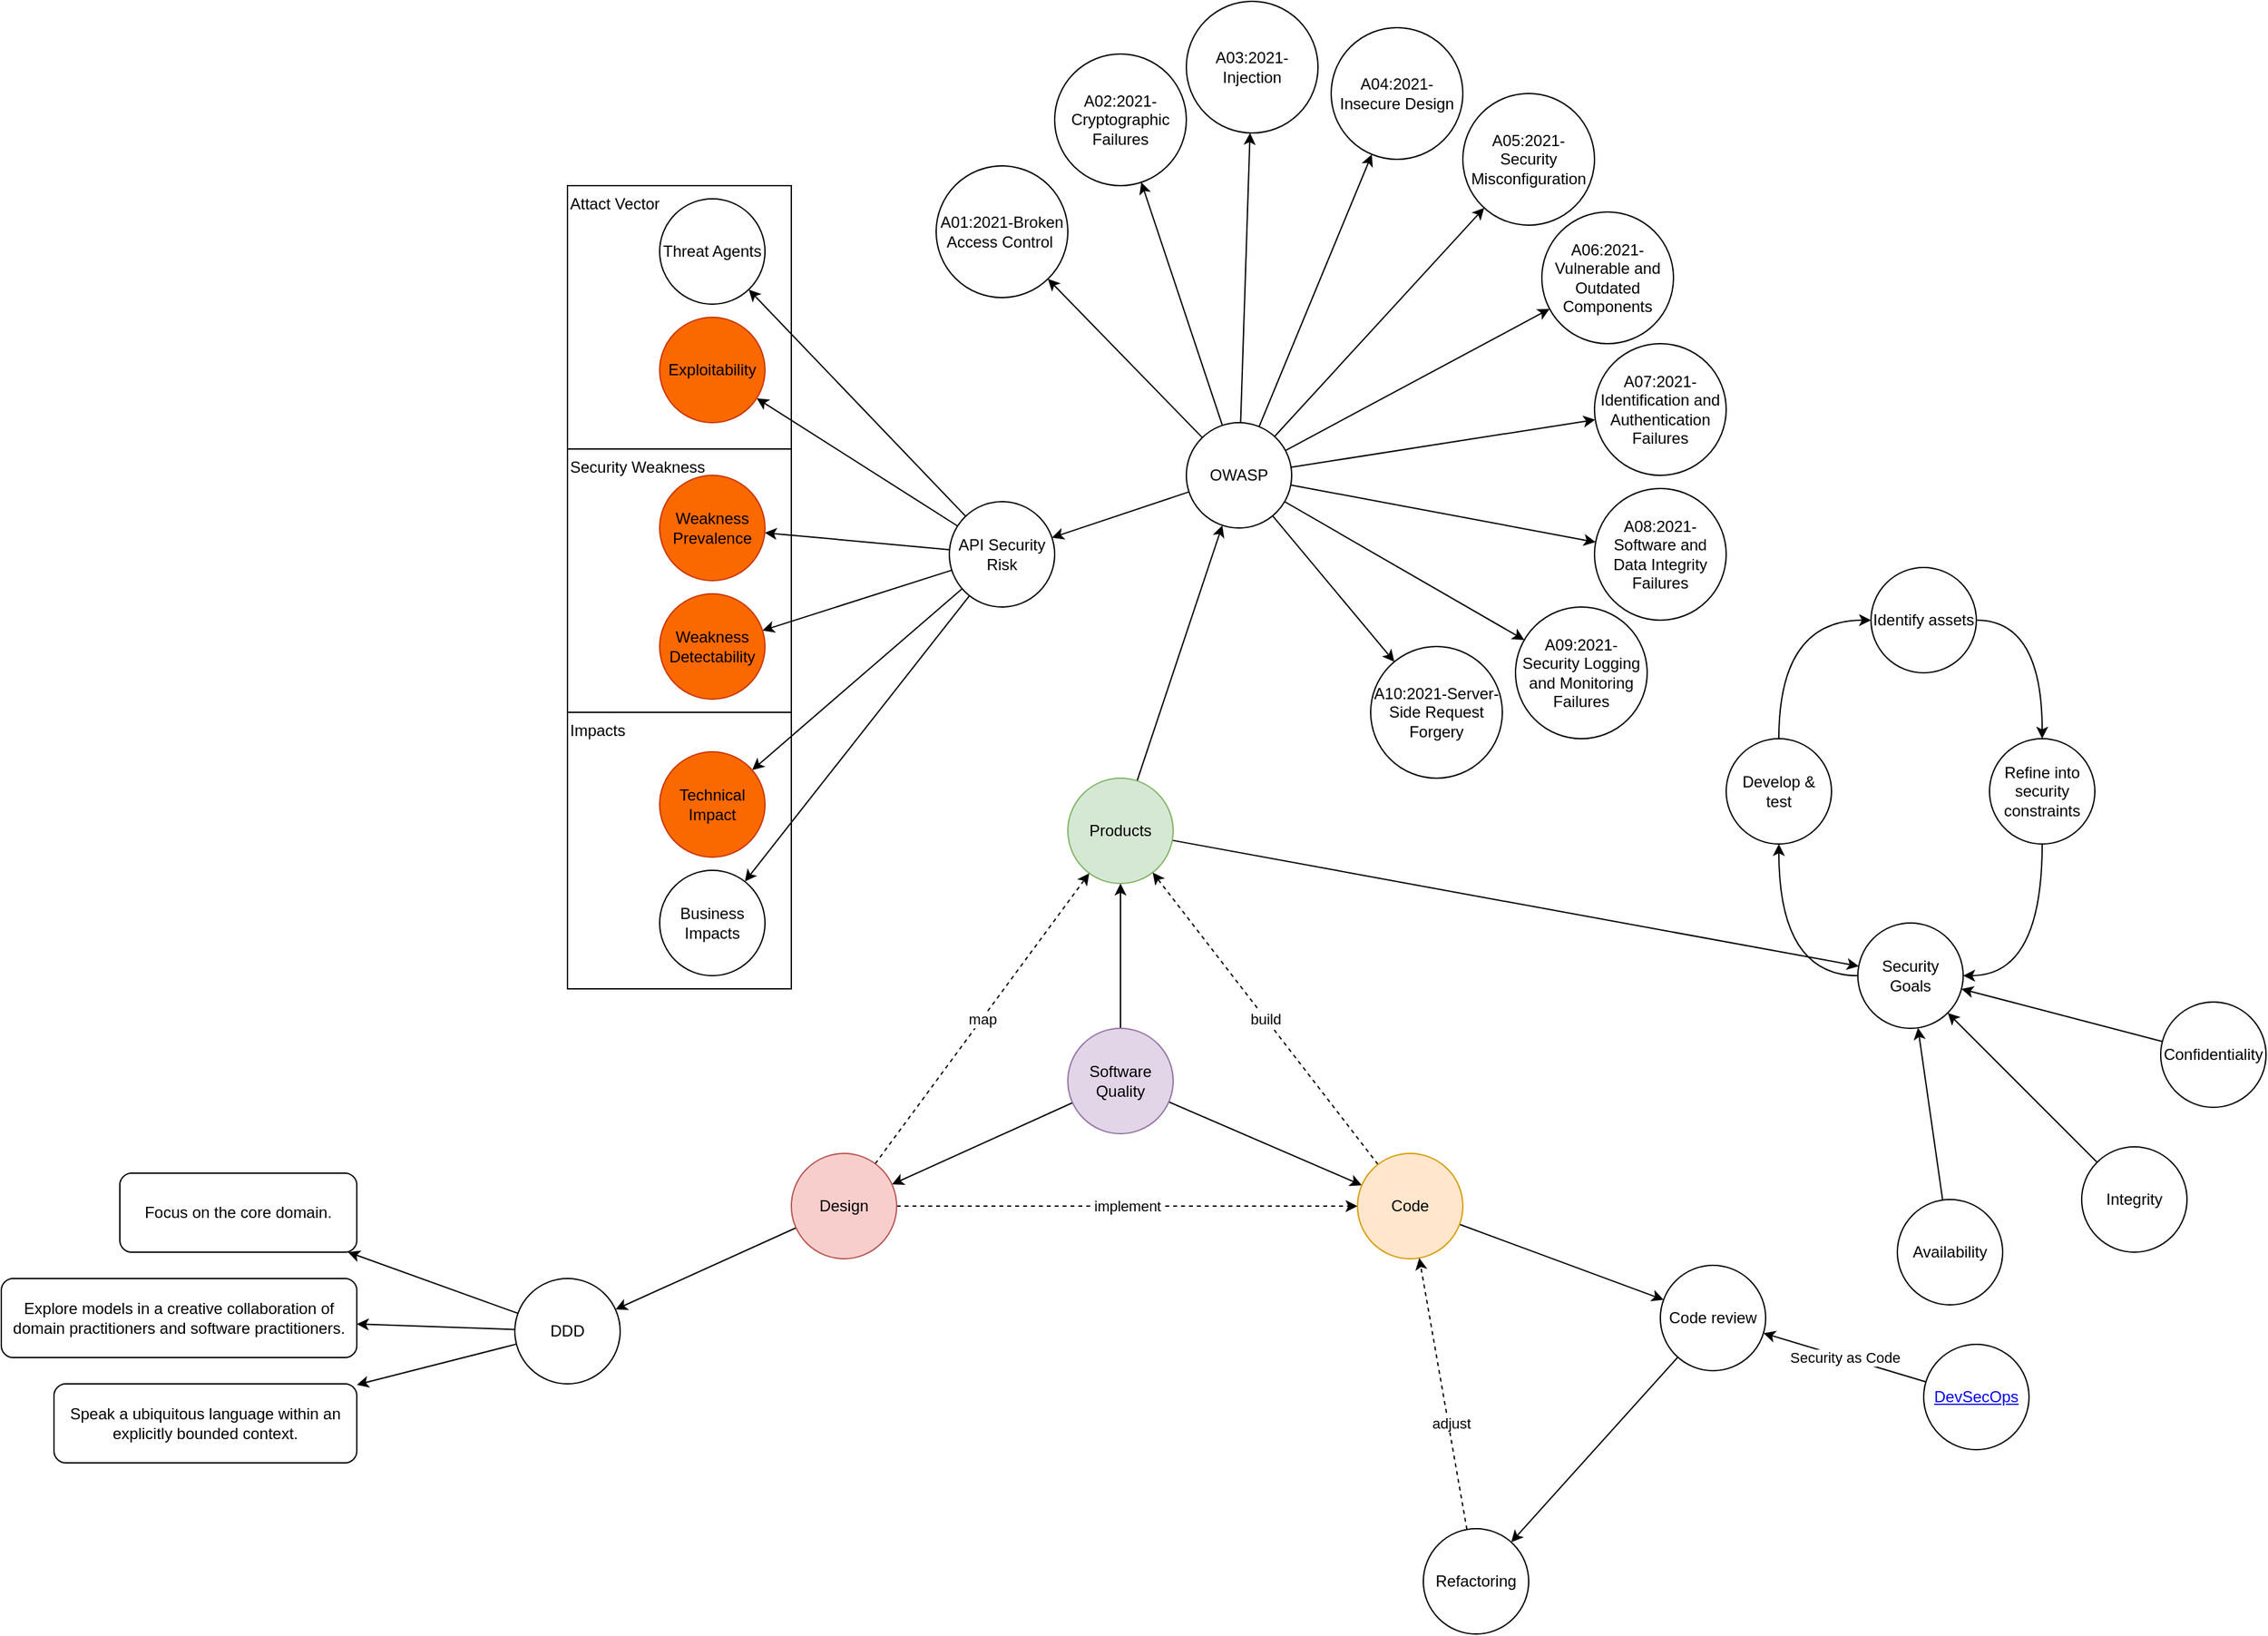 <mxfile version="16.6.3" type="github">
  <diagram id="G9URGlftVFYS-OsgE3q_" name="Page-1">
    <mxGraphModel dx="2138" dy="1429" grid="1" gridSize="10" guides="1" tooltips="1" connect="1" arrows="1" fold="1" page="1" pageScale="1" pageWidth="1100" pageHeight="850" math="0" shadow="0">
      <root>
        <mxCell id="0" />
        <mxCell id="1" parent="0" />
        <mxCell id="IYnw7WudZfnkX5wU1Qxr-7" style="edgeStyle=none;rounded=0;orthogonalLoop=1;jettySize=auto;html=1;" parent="1" source="IYnw7WudZfnkX5wU1Qxr-1" target="IYnw7WudZfnkX5wU1Qxr-2" edge="1">
          <mxGeometry relative="1" as="geometry" />
        </mxCell>
        <mxCell id="IYnw7WudZfnkX5wU1Qxr-8" style="edgeStyle=none;rounded=0;orthogonalLoop=1;jettySize=auto;html=1;" parent="1" source="IYnw7WudZfnkX5wU1Qxr-1" target="IYnw7WudZfnkX5wU1Qxr-3" edge="1">
          <mxGeometry relative="1" as="geometry" />
        </mxCell>
        <mxCell id="IYnw7WudZfnkX5wU1Qxr-9" style="edgeStyle=none;rounded=0;orthogonalLoop=1;jettySize=auto;html=1;" parent="1" source="IYnw7WudZfnkX5wU1Qxr-1" target="IYnw7WudZfnkX5wU1Qxr-4" edge="1">
          <mxGeometry relative="1" as="geometry" />
        </mxCell>
        <mxCell id="IYnw7WudZfnkX5wU1Qxr-1" value="Software Quality" style="ellipse;whiteSpace=wrap;html=1;aspect=fixed;fillColor=#e1d5e7;strokeColor=#9673a6;" parent="1" vertex="1">
          <mxGeometry x="100" y="330" width="80" height="80" as="geometry" />
        </mxCell>
        <mxCell id="IYnw7WudZfnkX5wU1Qxr-6" style="rounded=0;orthogonalLoop=1;jettySize=auto;html=1;" parent="1" source="IYnw7WudZfnkX5wU1Qxr-2" target="IYnw7WudZfnkX5wU1Qxr-5" edge="1">
          <mxGeometry relative="1" as="geometry">
            <mxPoint x="250" y="320" as="sourcePoint" />
          </mxGeometry>
        </mxCell>
        <mxCell id="x_qzqNRUxwpT8pTBVUL0-2" style="rounded=0;orthogonalLoop=1;jettySize=auto;html=1;" parent="1" source="IYnw7WudZfnkX5wU1Qxr-2" target="x_qzqNRUxwpT8pTBVUL0-1" edge="1">
          <mxGeometry relative="1" as="geometry" />
        </mxCell>
        <mxCell id="IYnw7WudZfnkX5wU1Qxr-2" value="Products" style="ellipse;whiteSpace=wrap;html=1;aspect=fixed;fillColor=#d5e8d4;strokeColor=#82b366;" parent="1" vertex="1">
          <mxGeometry x="100" y="140" width="80" height="80" as="geometry" />
        </mxCell>
        <mxCell id="IYnw7WudZfnkX5wU1Qxr-10" value="implement" style="edgeStyle=none;rounded=0;orthogonalLoop=1;jettySize=auto;html=1;dashed=1;" parent="1" source="IYnw7WudZfnkX5wU1Qxr-3" target="IYnw7WudZfnkX5wU1Qxr-4" edge="1">
          <mxGeometry relative="1" as="geometry" />
        </mxCell>
        <mxCell id="IYnw7WudZfnkX5wU1Qxr-12" value="map" style="edgeStyle=none;rounded=0;orthogonalLoop=1;jettySize=auto;html=1;dashed=1;" parent="1" source="IYnw7WudZfnkX5wU1Qxr-3" target="IYnw7WudZfnkX5wU1Qxr-2" edge="1">
          <mxGeometry relative="1" as="geometry" />
        </mxCell>
        <mxCell id="1Zu6CIZKMChUqCk3E9kN-2" style="rounded=0;orthogonalLoop=1;jettySize=auto;html=1;" parent="1" source="IYnw7WudZfnkX5wU1Qxr-3" target="1Zu6CIZKMChUqCk3E9kN-1" edge="1">
          <mxGeometry relative="1" as="geometry" />
        </mxCell>
        <mxCell id="IYnw7WudZfnkX5wU1Qxr-3" value="Design" style="ellipse;whiteSpace=wrap;html=1;aspect=fixed;fillColor=#f8cecc;strokeColor=#b85450;" parent="1" vertex="1">
          <mxGeometry x="-110" y="425" width="80" height="80" as="geometry" />
        </mxCell>
        <mxCell id="IYnw7WudZfnkX5wU1Qxr-11" value="build" style="edgeStyle=none;rounded=0;orthogonalLoop=1;jettySize=auto;html=1;dashed=1;" parent="1" source="IYnw7WudZfnkX5wU1Qxr-4" target="IYnw7WudZfnkX5wU1Qxr-2" edge="1">
          <mxGeometry relative="1" as="geometry" />
        </mxCell>
        <mxCell id="IYnw7WudZfnkX5wU1Qxr-14" style="edgeStyle=none;rounded=0;orthogonalLoop=1;jettySize=auto;html=1;" parent="1" source="IYnw7WudZfnkX5wU1Qxr-4" target="IYnw7WudZfnkX5wU1Qxr-13" edge="1">
          <mxGeometry relative="1" as="geometry" />
        </mxCell>
        <mxCell id="IYnw7WudZfnkX5wU1Qxr-4" value="Code" style="ellipse;whiteSpace=wrap;html=1;aspect=fixed;fillColor=#ffe6cc;strokeColor=#d79b00;" parent="1" vertex="1">
          <mxGeometry x="320" y="425" width="80" height="80" as="geometry" />
        </mxCell>
        <mxCell id="IYnw7WudZfnkX5wU1Qxr-21" style="edgeStyle=none;rounded=0;orthogonalLoop=1;jettySize=auto;html=1;" parent="1" source="IYnw7WudZfnkX5wU1Qxr-5" target="IYnw7WudZfnkX5wU1Qxr-22" edge="1">
          <mxGeometry relative="1" as="geometry">
            <mxPoint x="110.0" y="-30" as="targetPoint" />
          </mxGeometry>
        </mxCell>
        <mxCell id="IYnw7WudZfnkX5wU1Qxr-45" style="edgeStyle=none;rounded=0;orthogonalLoop=1;jettySize=auto;html=1;" parent="1" source="IYnw7WudZfnkX5wU1Qxr-5" target="IYnw7WudZfnkX5wU1Qxr-35" edge="1">
          <mxGeometry relative="1" as="geometry" />
        </mxCell>
        <mxCell id="IYnw7WudZfnkX5wU1Qxr-46" style="edgeStyle=none;rounded=0;orthogonalLoop=1;jettySize=auto;html=1;" parent="1" source="IYnw7WudZfnkX5wU1Qxr-5" target="IYnw7WudZfnkX5wU1Qxr-36" edge="1">
          <mxGeometry relative="1" as="geometry" />
        </mxCell>
        <mxCell id="IYnw7WudZfnkX5wU1Qxr-47" style="edgeStyle=none;rounded=0;orthogonalLoop=1;jettySize=auto;html=1;" parent="1" source="IYnw7WudZfnkX5wU1Qxr-5" target="IYnw7WudZfnkX5wU1Qxr-37" edge="1">
          <mxGeometry relative="1" as="geometry" />
        </mxCell>
        <mxCell id="IYnw7WudZfnkX5wU1Qxr-48" style="edgeStyle=none;rounded=0;orthogonalLoop=1;jettySize=auto;html=1;" parent="1" source="IYnw7WudZfnkX5wU1Qxr-5" target="IYnw7WudZfnkX5wU1Qxr-38" edge="1">
          <mxGeometry relative="1" as="geometry" />
        </mxCell>
        <mxCell id="IYnw7WudZfnkX5wU1Qxr-49" style="edgeStyle=none;rounded=0;orthogonalLoop=1;jettySize=auto;html=1;" parent="1" source="IYnw7WudZfnkX5wU1Qxr-5" target="IYnw7WudZfnkX5wU1Qxr-39" edge="1">
          <mxGeometry relative="1" as="geometry" />
        </mxCell>
        <mxCell id="IYnw7WudZfnkX5wU1Qxr-50" style="edgeStyle=none;rounded=0;orthogonalLoop=1;jettySize=auto;html=1;" parent="1" source="IYnw7WudZfnkX5wU1Qxr-5" target="IYnw7WudZfnkX5wU1Qxr-40" edge="1">
          <mxGeometry relative="1" as="geometry" />
        </mxCell>
        <mxCell id="IYnw7WudZfnkX5wU1Qxr-51" style="edgeStyle=none;rounded=0;orthogonalLoop=1;jettySize=auto;html=1;" parent="1" source="IYnw7WudZfnkX5wU1Qxr-5" target="IYnw7WudZfnkX5wU1Qxr-41" edge="1">
          <mxGeometry relative="1" as="geometry" />
        </mxCell>
        <mxCell id="IYnw7WudZfnkX5wU1Qxr-52" style="edgeStyle=none;rounded=0;orthogonalLoop=1;jettySize=auto;html=1;" parent="1" source="IYnw7WudZfnkX5wU1Qxr-5" target="IYnw7WudZfnkX5wU1Qxr-42" edge="1">
          <mxGeometry relative="1" as="geometry" />
        </mxCell>
        <mxCell id="IYnw7WudZfnkX5wU1Qxr-53" style="edgeStyle=none;rounded=0;orthogonalLoop=1;jettySize=auto;html=1;" parent="1" source="IYnw7WudZfnkX5wU1Qxr-5" target="IYnw7WudZfnkX5wU1Qxr-43" edge="1">
          <mxGeometry relative="1" as="geometry" />
        </mxCell>
        <mxCell id="IYnw7WudZfnkX5wU1Qxr-54" style="edgeStyle=none;rounded=0;orthogonalLoop=1;jettySize=auto;html=1;" parent="1" source="IYnw7WudZfnkX5wU1Qxr-5" target="IYnw7WudZfnkX5wU1Qxr-44" edge="1">
          <mxGeometry relative="1" as="geometry" />
        </mxCell>
        <mxCell id="IYnw7WudZfnkX5wU1Qxr-5" value="OWASP" style="ellipse;whiteSpace=wrap;html=1;aspect=fixed;" parent="1" vertex="1">
          <mxGeometry x="190" y="-130" width="80" height="80" as="geometry" />
        </mxCell>
        <mxCell id="IYnw7WudZfnkX5wU1Qxr-16" style="edgeStyle=none;rounded=0;orthogonalLoop=1;jettySize=auto;html=1;" parent="1" source="IYnw7WudZfnkX5wU1Qxr-13" target="IYnw7WudZfnkX5wU1Qxr-15" edge="1">
          <mxGeometry relative="1" as="geometry" />
        </mxCell>
        <mxCell id="IYnw7WudZfnkX5wU1Qxr-13" value="Code review" style="ellipse;whiteSpace=wrap;html=1;aspect=fixed;" parent="1" vertex="1">
          <mxGeometry x="550" y="510" width="80" height="80" as="geometry" />
        </mxCell>
        <mxCell id="IYnw7WudZfnkX5wU1Qxr-17" style="edgeStyle=none;rounded=0;orthogonalLoop=1;jettySize=auto;html=1;dashed=1;" parent="1" source="IYnw7WudZfnkX5wU1Qxr-15" target="IYnw7WudZfnkX5wU1Qxr-4" edge="1">
          <mxGeometry relative="1" as="geometry" />
        </mxCell>
        <mxCell id="IYnw7WudZfnkX5wU1Qxr-18" value="adjust" style="edgeLabel;html=1;align=center;verticalAlign=middle;resizable=0;points=[];" parent="IYnw7WudZfnkX5wU1Qxr-17" vertex="1" connectable="0">
          <mxGeometry x="-0.215" y="-2" relative="1" as="geometry">
            <mxPoint as="offset" />
          </mxGeometry>
        </mxCell>
        <mxCell id="IYnw7WudZfnkX5wU1Qxr-15" value="Refactoring" style="ellipse;whiteSpace=wrap;html=1;aspect=fixed;" parent="1" vertex="1">
          <mxGeometry x="370" y="710" width="80" height="80" as="geometry" />
        </mxCell>
        <mxCell id="IYnw7WudZfnkX5wU1Qxr-29" style="edgeStyle=none;rounded=0;orthogonalLoop=1;jettySize=auto;html=1;" parent="1" source="IYnw7WudZfnkX5wU1Qxr-22" target="IYnw7WudZfnkX5wU1Qxr-23" edge="1">
          <mxGeometry relative="1" as="geometry" />
        </mxCell>
        <mxCell id="IYnw7WudZfnkX5wU1Qxr-30" style="edgeStyle=none;rounded=0;orthogonalLoop=1;jettySize=auto;html=1;" parent="1" source="IYnw7WudZfnkX5wU1Qxr-22" target="IYnw7WudZfnkX5wU1Qxr-24" edge="1">
          <mxGeometry relative="1" as="geometry" />
        </mxCell>
        <mxCell id="IYnw7WudZfnkX5wU1Qxr-31" style="edgeStyle=none;rounded=0;orthogonalLoop=1;jettySize=auto;html=1;" parent="1" source="IYnw7WudZfnkX5wU1Qxr-22" target="IYnw7WudZfnkX5wU1Qxr-25" edge="1">
          <mxGeometry relative="1" as="geometry" />
        </mxCell>
        <mxCell id="IYnw7WudZfnkX5wU1Qxr-32" style="edgeStyle=none;rounded=0;orthogonalLoop=1;jettySize=auto;html=1;" parent="1" source="IYnw7WudZfnkX5wU1Qxr-22" target="IYnw7WudZfnkX5wU1Qxr-26" edge="1">
          <mxGeometry relative="1" as="geometry" />
        </mxCell>
        <mxCell id="IYnw7WudZfnkX5wU1Qxr-33" style="edgeStyle=none;rounded=0;orthogonalLoop=1;jettySize=auto;html=1;" parent="1" source="IYnw7WudZfnkX5wU1Qxr-22" target="IYnw7WudZfnkX5wU1Qxr-27" edge="1">
          <mxGeometry relative="1" as="geometry" />
        </mxCell>
        <mxCell id="IYnw7WudZfnkX5wU1Qxr-34" style="edgeStyle=none;rounded=0;orthogonalLoop=1;jettySize=auto;html=1;" parent="1" source="IYnw7WudZfnkX5wU1Qxr-22" target="IYnw7WudZfnkX5wU1Qxr-28" edge="1">
          <mxGeometry relative="1" as="geometry" />
        </mxCell>
        <mxCell id="IYnw7WudZfnkX5wU1Qxr-22" value="&lt;span&gt;API Security Risk&lt;/span&gt;" style="ellipse;whiteSpace=wrap;html=1;aspect=fixed;" parent="1" vertex="1">
          <mxGeometry x="10" y="-70" width="80" height="80" as="geometry" />
        </mxCell>
        <mxCell id="IYnw7WudZfnkX5wU1Qxr-23" value="Threat Agents" style="ellipse;whiteSpace=wrap;html=1;aspect=fixed;" parent="1" vertex="1">
          <mxGeometry x="-210" y="-300" width="80" height="80" as="geometry" />
        </mxCell>
        <mxCell id="IYnw7WudZfnkX5wU1Qxr-24" value="Exploitability" style="ellipse;whiteSpace=wrap;html=1;aspect=fixed;fillColor=#fa6800;strokeColor=#C73500;fontColor=#000000;" parent="1" vertex="1">
          <mxGeometry x="-210" y="-210" width="80" height="80" as="geometry" />
        </mxCell>
        <mxCell id="IYnw7WudZfnkX5wU1Qxr-25" value="&lt;div&gt;Weakness&lt;/div&gt;&lt;div&gt;Prevalence&lt;/div&gt;" style="ellipse;whiteSpace=wrap;html=1;aspect=fixed;fillColor=#fa6800;fontColor=#000000;strokeColor=#C73500;" parent="1" vertex="1">
          <mxGeometry x="-210" y="-90" width="80" height="80" as="geometry" />
        </mxCell>
        <mxCell id="IYnw7WudZfnkX5wU1Qxr-26" value="&lt;div&gt;Weakness&lt;/div&gt;&lt;div&gt;Detectability&lt;/div&gt;" style="ellipse;whiteSpace=wrap;html=1;aspect=fixed;fillColor=#fa6800;fontColor=#000000;strokeColor=#C73500;" parent="1" vertex="1">
          <mxGeometry x="-210" width="80" height="80" as="geometry" />
        </mxCell>
        <mxCell id="IYnw7WudZfnkX5wU1Qxr-27" value="&lt;div&gt;Technical&lt;/div&gt;&lt;div&gt;Impact&lt;/div&gt;" style="ellipse;whiteSpace=wrap;html=1;aspect=fixed;fillColor=#fa6800;fontColor=#000000;strokeColor=#C73500;" parent="1" vertex="1">
          <mxGeometry x="-210" y="120" width="80" height="80" as="geometry" />
        </mxCell>
        <mxCell id="IYnw7WudZfnkX5wU1Qxr-28" value="&lt;div&gt;Business&lt;/div&gt;&lt;div&gt;Impacts&lt;/div&gt;" style="ellipse;whiteSpace=wrap;html=1;aspect=fixed;" parent="1" vertex="1">
          <mxGeometry x="-210" y="210" width="80" height="80" as="geometry" />
        </mxCell>
        <mxCell id="IYnw7WudZfnkX5wU1Qxr-35" value="A01:2021-Broken Access Control&amp;nbsp;" style="ellipse;whiteSpace=wrap;html=1;aspect=fixed;" parent="1" vertex="1">
          <mxGeometry y="-325" width="100" height="100" as="geometry" />
        </mxCell>
        <mxCell id="IYnw7WudZfnkX5wU1Qxr-36" value="A02:2021-Cryptographic Failures" style="ellipse;whiteSpace=wrap;html=1;aspect=fixed;" parent="1" vertex="1">
          <mxGeometry x="90" y="-410" width="100" height="100" as="geometry" />
        </mxCell>
        <mxCell id="IYnw7WudZfnkX5wU1Qxr-37" value="A03:2021-Injection" style="ellipse;whiteSpace=wrap;html=1;aspect=fixed;" parent="1" vertex="1">
          <mxGeometry x="190" y="-450" width="100" height="100" as="geometry" />
        </mxCell>
        <mxCell id="IYnw7WudZfnkX5wU1Qxr-38" value="A04:2021-Insecure Design" style="ellipse;whiteSpace=wrap;html=1;aspect=fixed;" parent="1" vertex="1">
          <mxGeometry x="300" y="-430" width="100" height="100" as="geometry" />
        </mxCell>
        <mxCell id="IYnw7WudZfnkX5wU1Qxr-39" value="A05:2021-Security Misconfiguration" style="ellipse;whiteSpace=wrap;html=1;aspect=fixed;" parent="1" vertex="1">
          <mxGeometry x="400" y="-380" width="100" height="100" as="geometry" />
        </mxCell>
        <mxCell id="IYnw7WudZfnkX5wU1Qxr-40" value="A06:2021-Vulnerable and Outdated Components" style="ellipse;whiteSpace=wrap;html=1;aspect=fixed;" parent="1" vertex="1">
          <mxGeometry x="460" y="-290" width="100" height="100" as="geometry" />
        </mxCell>
        <mxCell id="IYnw7WudZfnkX5wU1Qxr-41" value="A07:2021-Identification and Authentication Failures" style="ellipse;whiteSpace=wrap;html=1;aspect=fixed;" parent="1" vertex="1">
          <mxGeometry x="500" y="-190" width="100" height="100" as="geometry" />
        </mxCell>
        <mxCell id="IYnw7WudZfnkX5wU1Qxr-42" value="A08:2021-Software and Data Integrity Failures" style="ellipse;whiteSpace=wrap;html=1;aspect=fixed;" parent="1" vertex="1">
          <mxGeometry x="500" y="-80" width="100" height="100" as="geometry" />
        </mxCell>
        <mxCell id="IYnw7WudZfnkX5wU1Qxr-43" value="A09:2021-Security Logging and Monitoring Failures" style="ellipse;whiteSpace=wrap;html=1;aspect=fixed;" parent="1" vertex="1">
          <mxGeometry x="440" y="10" width="100" height="100" as="geometry" />
        </mxCell>
        <mxCell id="IYnw7WudZfnkX5wU1Qxr-44" value="A10:2021-Server-Side Request Forgery" style="ellipse;whiteSpace=wrap;html=1;aspect=fixed;" parent="1" vertex="1">
          <mxGeometry x="330" y="40" width="100" height="100" as="geometry" />
        </mxCell>
        <mxCell id="IYnw7WudZfnkX5wU1Qxr-56" value="Attact Vector" style="rounded=0;whiteSpace=wrap;html=1;fillColor=none;align=left;verticalAlign=top;" parent="1" vertex="1">
          <mxGeometry x="-280" y="-310" width="170" height="200" as="geometry" />
        </mxCell>
        <mxCell id="IYnw7WudZfnkX5wU1Qxr-57" value="Security Weakness" style="rounded=0;whiteSpace=wrap;html=1;fillColor=none;align=left;verticalAlign=top;" parent="1" vertex="1">
          <mxGeometry x="-280" y="-110" width="170" height="200" as="geometry" />
        </mxCell>
        <mxCell id="IYnw7WudZfnkX5wU1Qxr-58" value="Impacts" style="rounded=0;whiteSpace=wrap;html=1;fillColor=none;align=left;horizontal=1;verticalAlign=top;" parent="1" vertex="1">
          <mxGeometry x="-280" y="90" width="170" height="210" as="geometry" />
        </mxCell>
        <mxCell id="7Trjh_sE0gSI_e3dCI7W-15" style="edgeStyle=orthogonalEdgeStyle;curved=1;rounded=0;orthogonalLoop=1;jettySize=auto;html=1;" parent="1" source="x_qzqNRUxwpT8pTBVUL0-1" target="7Trjh_sE0gSI_e3dCI7W-13" edge="1">
          <mxGeometry relative="1" as="geometry" />
        </mxCell>
        <mxCell id="x_qzqNRUxwpT8pTBVUL0-1" value="&lt;span&gt;Security Goals&lt;/span&gt;" style="ellipse;whiteSpace=wrap;html=1;aspect=fixed;" parent="1" vertex="1">
          <mxGeometry x="700" y="250" width="80" height="80" as="geometry" />
        </mxCell>
        <mxCell id="x_qzqNRUxwpT8pTBVUL0-9" value="Security as Code" style="edgeStyle=none;rounded=0;orthogonalLoop=1;jettySize=auto;html=1;" parent="1" source="x_qzqNRUxwpT8pTBVUL0-3" target="IYnw7WudZfnkX5wU1Qxr-13" edge="1">
          <mxGeometry relative="1" as="geometry" />
        </mxCell>
        <mxCell id="x_qzqNRUxwpT8pTBVUL0-3" value="&lt;a href=&quot;https://www.devsecops.org/&quot;&gt;DevSecOps&lt;/a&gt;" style="ellipse;whiteSpace=wrap;html=1;aspect=fixed;" parent="1" vertex="1">
          <mxGeometry x="750" y="570" width="80" height="80" as="geometry" />
        </mxCell>
        <mxCell id="7Trjh_sE0gSI_e3dCI7W-8" style="edgeStyle=none;rounded=0;orthogonalLoop=1;jettySize=auto;html=1;" parent="1" source="7Trjh_sE0gSI_e3dCI7W-1" target="x_qzqNRUxwpT8pTBVUL0-1" edge="1">
          <mxGeometry relative="1" as="geometry" />
        </mxCell>
        <mxCell id="7Trjh_sE0gSI_e3dCI7W-1" value="Confidentiality" style="ellipse;whiteSpace=wrap;html=1;aspect=fixed;" parent="1" vertex="1">
          <mxGeometry x="930" y="310" width="80" height="80" as="geometry" />
        </mxCell>
        <mxCell id="7Trjh_sE0gSI_e3dCI7W-9" style="edgeStyle=none;rounded=0;orthogonalLoop=1;jettySize=auto;html=1;" parent="1" source="7Trjh_sE0gSI_e3dCI7W-2" target="x_qzqNRUxwpT8pTBVUL0-1" edge="1">
          <mxGeometry relative="1" as="geometry" />
        </mxCell>
        <mxCell id="7Trjh_sE0gSI_e3dCI7W-2" value="Integrity" style="ellipse;whiteSpace=wrap;html=1;aspect=fixed;" parent="1" vertex="1">
          <mxGeometry x="870" y="420" width="80" height="80" as="geometry" />
        </mxCell>
        <mxCell id="7Trjh_sE0gSI_e3dCI7W-10" style="edgeStyle=none;rounded=0;orthogonalLoop=1;jettySize=auto;html=1;" parent="1" source="7Trjh_sE0gSI_e3dCI7W-3" target="x_qzqNRUxwpT8pTBVUL0-1" edge="1">
          <mxGeometry relative="1" as="geometry" />
        </mxCell>
        <mxCell id="7Trjh_sE0gSI_e3dCI7W-3" value="Availability" style="ellipse;whiteSpace=wrap;html=1;aspect=fixed;" parent="1" vertex="1">
          <mxGeometry x="730" y="460" width="80" height="80" as="geometry" />
        </mxCell>
        <mxCell id="7Trjh_sE0gSI_e3dCI7W-17" style="edgeStyle=orthogonalEdgeStyle;curved=1;rounded=0;orthogonalLoop=1;jettySize=auto;html=1;" parent="1" source="7Trjh_sE0gSI_e3dCI7W-11" target="7Trjh_sE0gSI_e3dCI7W-12" edge="1">
          <mxGeometry relative="1" as="geometry" />
        </mxCell>
        <mxCell id="7Trjh_sE0gSI_e3dCI7W-11" value="&lt;span&gt;Identify assets&lt;/span&gt;" style="ellipse;whiteSpace=wrap;html=1;aspect=fixed;" parent="1" vertex="1">
          <mxGeometry x="710" y="-20" width="80" height="80" as="geometry" />
        </mxCell>
        <mxCell id="7Trjh_sE0gSI_e3dCI7W-14" style="edgeStyle=orthogonalEdgeStyle;rounded=0;orthogonalLoop=1;jettySize=auto;html=1;exitX=0.5;exitY=1;exitDx=0;exitDy=0;entryX=1;entryY=0.5;entryDx=0;entryDy=0;curved=1;" parent="1" source="7Trjh_sE0gSI_e3dCI7W-12" target="x_qzqNRUxwpT8pTBVUL0-1" edge="1">
          <mxGeometry relative="1" as="geometry" />
        </mxCell>
        <mxCell id="7Trjh_sE0gSI_e3dCI7W-12" value="&lt;span&gt;Refine into security constraints&lt;/span&gt;" style="ellipse;whiteSpace=wrap;html=1;aspect=fixed;" parent="1" vertex="1">
          <mxGeometry x="800" y="110" width="80" height="80" as="geometry" />
        </mxCell>
        <mxCell id="7Trjh_sE0gSI_e3dCI7W-16" style="edgeStyle=orthogonalEdgeStyle;curved=1;rounded=0;orthogonalLoop=1;jettySize=auto;html=1;entryX=0;entryY=0.5;entryDx=0;entryDy=0;exitX=0.5;exitY=0;exitDx=0;exitDy=0;" parent="1" source="7Trjh_sE0gSI_e3dCI7W-13" target="7Trjh_sE0gSI_e3dCI7W-11" edge="1">
          <mxGeometry relative="1" as="geometry" />
        </mxCell>
        <mxCell id="7Trjh_sE0gSI_e3dCI7W-13" value="&lt;span&gt;Develop &amp;amp; test&lt;/span&gt;" style="ellipse;whiteSpace=wrap;html=1;aspect=fixed;" parent="1" vertex="1">
          <mxGeometry x="600" y="110" width="80" height="80" as="geometry" />
        </mxCell>
        <mxCell id="uyuwNMGwqG_D9x3Z5Aee-2" style="rounded=0;orthogonalLoop=1;jettySize=auto;html=1;" edge="1" parent="1" source="1Zu6CIZKMChUqCk3E9kN-1" target="uyuwNMGwqG_D9x3Z5Aee-1">
          <mxGeometry relative="1" as="geometry" />
        </mxCell>
        <mxCell id="uyuwNMGwqG_D9x3Z5Aee-5" style="edgeStyle=none;rounded=0;orthogonalLoop=1;jettySize=auto;html=1;" edge="1" parent="1" source="1Zu6CIZKMChUqCk3E9kN-1" target="uyuwNMGwqG_D9x3Z5Aee-3">
          <mxGeometry relative="1" as="geometry" />
        </mxCell>
        <mxCell id="uyuwNMGwqG_D9x3Z5Aee-6" style="edgeStyle=none;rounded=0;orthogonalLoop=1;jettySize=auto;html=1;" edge="1" parent="1" source="1Zu6CIZKMChUqCk3E9kN-1" target="uyuwNMGwqG_D9x3Z5Aee-4">
          <mxGeometry relative="1" as="geometry" />
        </mxCell>
        <mxCell id="1Zu6CIZKMChUqCk3E9kN-1" value="DDD" style="ellipse;whiteSpace=wrap;html=1;aspect=fixed;" parent="1" vertex="1">
          <mxGeometry x="-320" y="520" width="80" height="80" as="geometry" />
        </mxCell>
        <mxCell id="uyuwNMGwqG_D9x3Z5Aee-1" value="Focus on the core domain." style="rounded=1;whiteSpace=wrap;html=1;" vertex="1" parent="1">
          <mxGeometry x="-620" y="440" width="180" height="60" as="geometry" />
        </mxCell>
        <mxCell id="uyuwNMGwqG_D9x3Z5Aee-3" value="&lt;div&gt;Explore models in a creative collaboration of domain practitioners and software&amp;nbsp;&lt;span&gt;practitioners.&lt;/span&gt;&lt;/div&gt;" style="rounded=1;whiteSpace=wrap;html=1;align=center;" vertex="1" parent="1">
          <mxGeometry x="-710" y="520" width="270" height="60" as="geometry" />
        </mxCell>
        <mxCell id="uyuwNMGwqG_D9x3Z5Aee-4" value="Speak a ubiquitous language within an explicitly bounded context." style="rounded=1;whiteSpace=wrap;html=1;align=center;" vertex="1" parent="1">
          <mxGeometry x="-670" y="600" width="230" height="60" as="geometry" />
        </mxCell>
      </root>
    </mxGraphModel>
  </diagram>
</mxfile>
